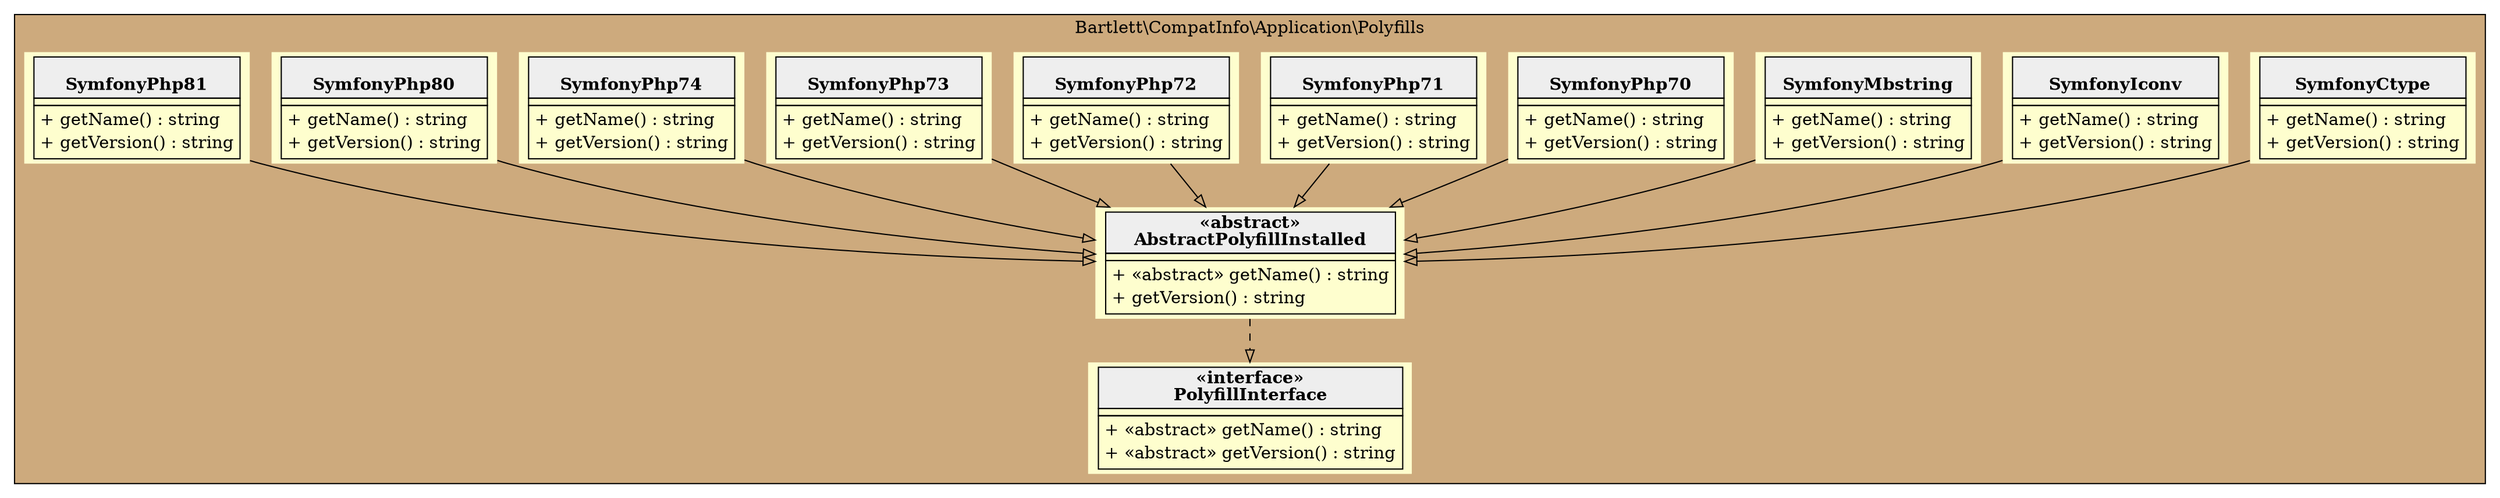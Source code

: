 digraph {
  graph [rankdir="TB" bgcolor="transparent"]
  node [fillcolor="#FEFECE" style="filled"]
  subgraph cluster_0 {
    graph [bgcolor="burlywood3"]
    label = "Bartlett\\CompatInfo\\Application\\Polyfills"
    "Bartlett\\CompatInfo\\Application\\Polyfills\\PolyfillInterface" [shape="none" label=<
<table cellspacing="0" border="0" cellborder="1">
    <tr><td bgcolor="#eeeeee"><b>«interface»<br/>PolyfillInterface</b></td></tr>
    <tr><td></td></tr>
    <tr><td><table border="0" cellspacing="0" cellpadding="2">
    <tr><td align="left">+ «abstract» getName() : string</td></tr>
    <tr><td align="left">+ «abstract» getVersion() : string</td></tr>
</table></td></tr>
</table>>]
    "Bartlett\\CompatInfo\\Application\\Polyfills\\SymfonyCtype" [shape="none" label=<
<table cellspacing="0" border="0" cellborder="1">
    <tr><td bgcolor="#eeeeee"><b><br/>SymfonyCtype</b></td></tr>
    <tr><td></td></tr>
    <tr><td><table border="0" cellspacing="0" cellpadding="2">
    <tr><td align="left">+ getName() : string</td></tr>
    <tr><td align="left">+ getVersion() : string</td></tr>
</table></td></tr>
</table>>]
    "Bartlett\\CompatInfo\\Application\\Polyfills\\AbstractPolyfillInstalled" [shape="none" label=<
<table cellspacing="0" border="0" cellborder="1">
    <tr><td bgcolor="#eeeeee"><b>«abstract»<br/>AbstractPolyfillInstalled</b></td></tr>
    <tr><td></td></tr>
    <tr><td><table border="0" cellspacing="0" cellpadding="2">
    <tr><td align="left">+ «abstract» getName() : string</td></tr>
    <tr><td align="left">+ getVersion() : string</td></tr>
</table></td></tr>
</table>>]
    "Bartlett\\CompatInfo\\Application\\Polyfills\\SymfonyIconv" [shape="none" label=<
<table cellspacing="0" border="0" cellborder="1">
    <tr><td bgcolor="#eeeeee"><b><br/>SymfonyIconv</b></td></tr>
    <tr><td></td></tr>
    <tr><td><table border="0" cellspacing="0" cellpadding="2">
    <tr><td align="left">+ getName() : string</td></tr>
    <tr><td align="left">+ getVersion() : string</td></tr>
</table></td></tr>
</table>>]
    "Bartlett\\CompatInfo\\Application\\Polyfills\\SymfonyMbstring" [shape="none" label=<
<table cellspacing="0" border="0" cellborder="1">
    <tr><td bgcolor="#eeeeee"><b><br/>SymfonyMbstring</b></td></tr>
    <tr><td></td></tr>
    <tr><td><table border="0" cellspacing="0" cellpadding="2">
    <tr><td align="left">+ getName() : string</td></tr>
    <tr><td align="left">+ getVersion() : string</td></tr>
</table></td></tr>
</table>>]
    "Bartlett\\CompatInfo\\Application\\Polyfills\\SymfonyPhp70" [shape="none" label=<
<table cellspacing="0" border="0" cellborder="1">
    <tr><td bgcolor="#eeeeee"><b><br/>SymfonyPhp70</b></td></tr>
    <tr><td></td></tr>
    <tr><td><table border="0" cellspacing="0" cellpadding="2">
    <tr><td align="left">+ getName() : string</td></tr>
    <tr><td align="left">+ getVersion() : string</td></tr>
</table></td></tr>
</table>>]
    "Bartlett\\CompatInfo\\Application\\Polyfills\\SymfonyPhp71" [shape="none" label=<
<table cellspacing="0" border="0" cellborder="1">
    <tr><td bgcolor="#eeeeee"><b><br/>SymfonyPhp71</b></td></tr>
    <tr><td></td></tr>
    <tr><td><table border="0" cellspacing="0" cellpadding="2">
    <tr><td align="left">+ getName() : string</td></tr>
    <tr><td align="left">+ getVersion() : string</td></tr>
</table></td></tr>
</table>>]
    "Bartlett\\CompatInfo\\Application\\Polyfills\\SymfonyPhp72" [shape="none" label=<
<table cellspacing="0" border="0" cellborder="1">
    <tr><td bgcolor="#eeeeee"><b><br/>SymfonyPhp72</b></td></tr>
    <tr><td></td></tr>
    <tr><td><table border="0" cellspacing="0" cellpadding="2">
    <tr><td align="left">+ getName() : string</td></tr>
    <tr><td align="left">+ getVersion() : string</td></tr>
</table></td></tr>
</table>>]
    "Bartlett\\CompatInfo\\Application\\Polyfills\\SymfonyPhp73" [shape="none" label=<
<table cellspacing="0" border="0" cellborder="1">
    <tr><td bgcolor="#eeeeee"><b><br/>SymfonyPhp73</b></td></tr>
    <tr><td></td></tr>
    <tr><td><table border="0" cellspacing="0" cellpadding="2">
    <tr><td align="left">+ getName() : string</td></tr>
    <tr><td align="left">+ getVersion() : string</td></tr>
</table></td></tr>
</table>>]
    "Bartlett\\CompatInfo\\Application\\Polyfills\\SymfonyPhp74" [shape="none" label=<
<table cellspacing="0" border="0" cellborder="1">
    <tr><td bgcolor="#eeeeee"><b><br/>SymfonyPhp74</b></td></tr>
    <tr><td></td></tr>
    <tr><td><table border="0" cellspacing="0" cellpadding="2">
    <tr><td align="left">+ getName() : string</td></tr>
    <tr><td align="left">+ getVersion() : string</td></tr>
</table></td></tr>
</table>>]
    "Bartlett\\CompatInfo\\Application\\Polyfills\\SymfonyPhp80" [shape="none" label=<
<table cellspacing="0" border="0" cellborder="1">
    <tr><td bgcolor="#eeeeee"><b><br/>SymfonyPhp80</b></td></tr>
    <tr><td></td></tr>
    <tr><td><table border="0" cellspacing="0" cellpadding="2">
    <tr><td align="left">+ getName() : string</td></tr>
    <tr><td align="left">+ getVersion() : string</td></tr>
</table></td></tr>
</table>>]
    "Bartlett\\CompatInfo\\Application\\Polyfills\\SymfonyPhp81" [shape="none" label=<
<table cellspacing="0" border="0" cellborder="1">
    <tr><td bgcolor="#eeeeee"><b><br/>SymfonyPhp81</b></td></tr>
    <tr><td></td></tr>
    <tr><td><table border="0" cellspacing="0" cellpadding="2">
    <tr><td align="left">+ getName() : string</td></tr>
    <tr><td align="left">+ getVersion() : string</td></tr>
</table></td></tr>
</table>>]
  }
  "Bartlett\\CompatInfo\\Application\\Polyfills\\AbstractPolyfillInstalled" -> "Bartlett\\CompatInfo\\Application\\Polyfills\\PolyfillInterface" [arrowhead="empty" style="dashed"]
  "Bartlett\\CompatInfo\\Application\\Polyfills\\SymfonyCtype" -> "Bartlett\\CompatInfo\\Application\\Polyfills\\AbstractPolyfillInstalled" [arrowhead="empty" style="filled"]
  "Bartlett\\CompatInfo\\Application\\Polyfills\\SymfonyIconv" -> "Bartlett\\CompatInfo\\Application\\Polyfills\\AbstractPolyfillInstalled" [arrowhead="empty" style="filled"]
  "Bartlett\\CompatInfo\\Application\\Polyfills\\SymfonyMbstring" -> "Bartlett\\CompatInfo\\Application\\Polyfills\\AbstractPolyfillInstalled" [arrowhead="empty" style="filled"]
  "Bartlett\\CompatInfo\\Application\\Polyfills\\SymfonyPhp70" -> "Bartlett\\CompatInfo\\Application\\Polyfills\\AbstractPolyfillInstalled" [arrowhead="empty" style="filled"]
  "Bartlett\\CompatInfo\\Application\\Polyfills\\SymfonyPhp71" -> "Bartlett\\CompatInfo\\Application\\Polyfills\\AbstractPolyfillInstalled" [arrowhead="empty" style="filled"]
  "Bartlett\\CompatInfo\\Application\\Polyfills\\SymfonyPhp72" -> "Bartlett\\CompatInfo\\Application\\Polyfills\\AbstractPolyfillInstalled" [arrowhead="empty" style="filled"]
  "Bartlett\\CompatInfo\\Application\\Polyfills\\SymfonyPhp73" -> "Bartlett\\CompatInfo\\Application\\Polyfills\\AbstractPolyfillInstalled" [arrowhead="empty" style="filled"]
  "Bartlett\\CompatInfo\\Application\\Polyfills\\SymfonyPhp74" -> "Bartlett\\CompatInfo\\Application\\Polyfills\\AbstractPolyfillInstalled" [arrowhead="empty" style="filled"]
  "Bartlett\\CompatInfo\\Application\\Polyfills\\SymfonyPhp80" -> "Bartlett\\CompatInfo\\Application\\Polyfills\\AbstractPolyfillInstalled" [arrowhead="empty" style="filled"]
  "Bartlett\\CompatInfo\\Application\\Polyfills\\SymfonyPhp81" -> "Bartlett\\CompatInfo\\Application\\Polyfills\\AbstractPolyfillInstalled" [arrowhead="empty" style="filled"]
}
